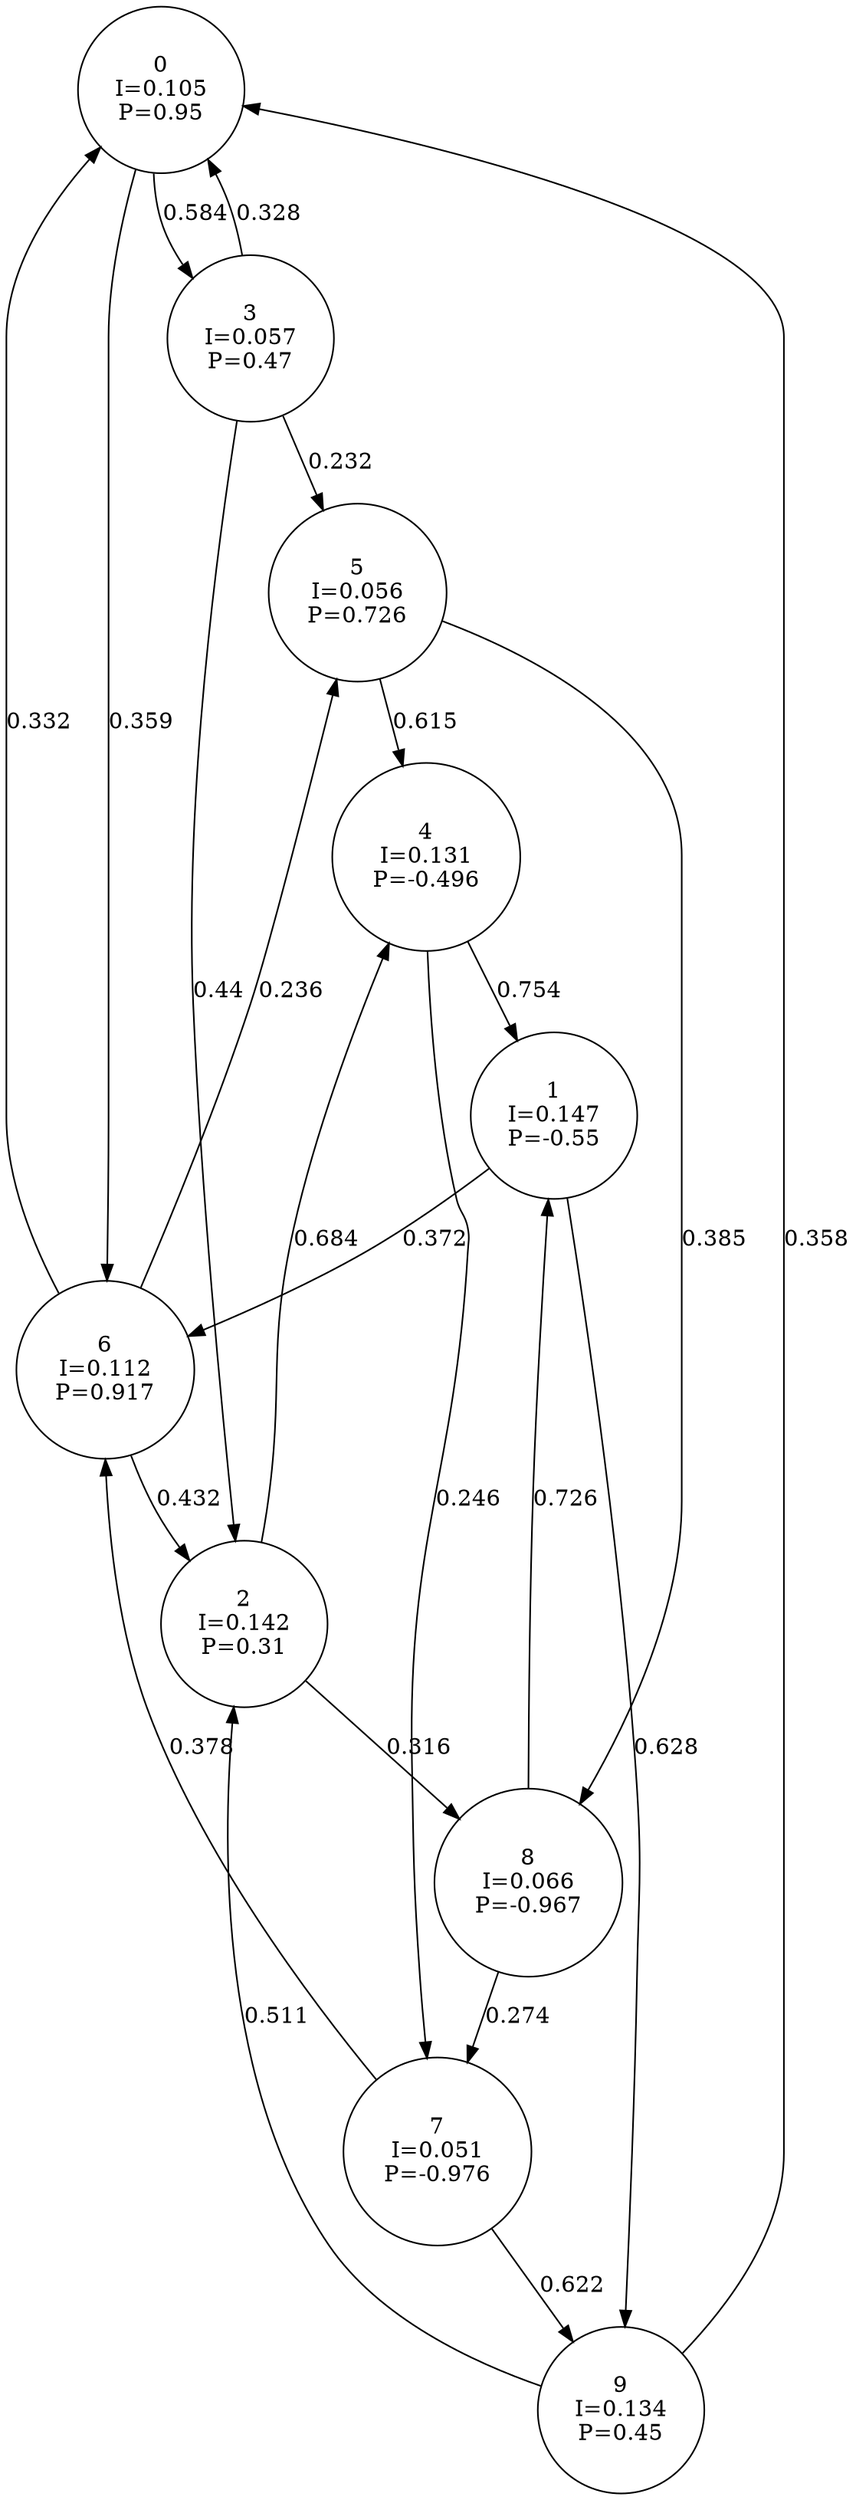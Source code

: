 digraph a {
0 [shape=circle, label="0\nI=0.105\nP=0.95"];
	0 -> 3 [label="0.584"];
	0 -> 6 [label="0.359"];
1 [shape=circle, label="1\nI=0.147\nP=-0.55"];
	1 -> 6 [label="0.372"];
	1 -> 9 [label="0.628"];
2 [shape=circle, label="2\nI=0.142\nP=0.31"];
	2 -> 4 [label="0.684"];
	2 -> 8 [label="0.316"];
3 [shape=circle, label="3\nI=0.057\nP=0.47"];
	3 -> 0 [label="0.328"];
	3 -> 2 [label="0.44"];
	3 -> 5 [label="0.232"];
4 [shape=circle, label="4\nI=0.131\nP=-0.496"];
	4 -> 1 [label="0.754"];
	4 -> 7 [label="0.246"];
5 [shape=circle, label="5\nI=0.056\nP=0.726"];
	5 -> 4 [label="0.615"];
	5 -> 8 [label="0.385"];
6 [shape=circle, label="6\nI=0.112\nP=0.917"];
	6 -> 0 [label="0.332"];
	6 -> 2 [label="0.432"];
	6 -> 5 [label="0.236"];
7 [shape=circle, label="7\nI=0.051\nP=-0.976"];
	7 -> 6 [label="0.378"];
	7 -> 9 [label="0.622"];
8 [shape=circle, label="8\nI=0.066\nP=-0.967"];
	8 -> 1 [label="0.726"];
	8 -> 7 [label="0.274"];
9 [shape=circle, label="9\nI=0.134\nP=0.45"];
	9 -> 0 [label="0.358"];
	9 -> 2 [label="0.511"];
}